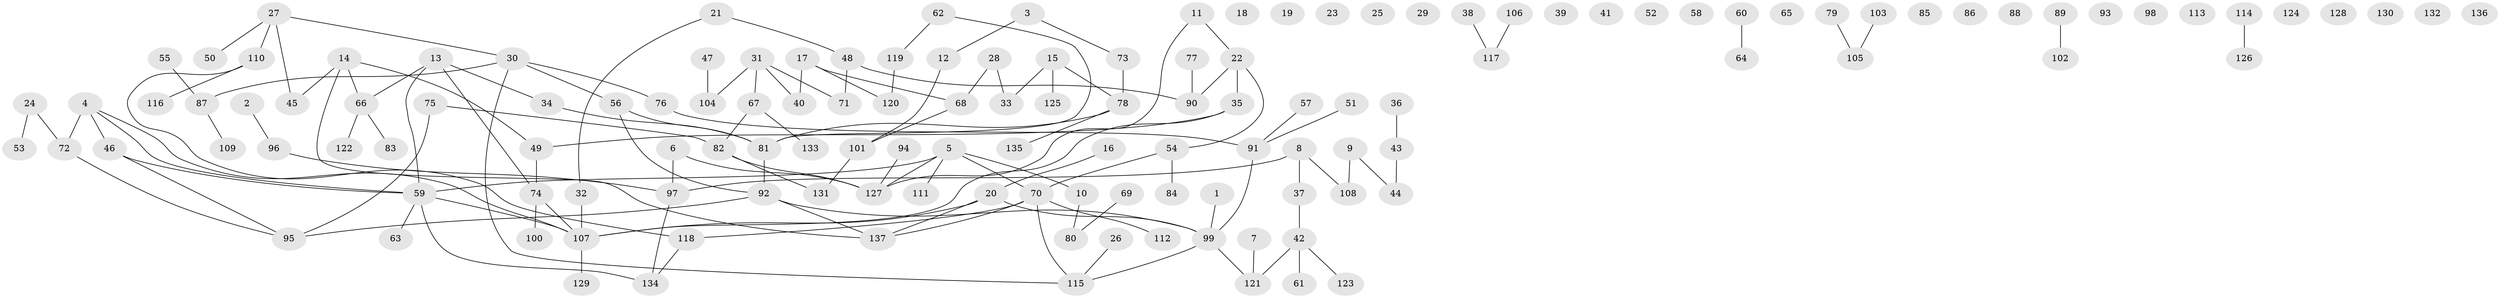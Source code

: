 // coarse degree distribution, {1: 0.29411764705882354, 7: 0.17647058823529413, 2: 0.35294117647058826, 9: 0.058823529411764705, 4: 0.058823529411764705, 3: 0.058823529411764705}
// Generated by graph-tools (version 1.1) at 2025/35/03/04/25 23:35:58]
// undirected, 137 vertices, 139 edges
graph export_dot {
  node [color=gray90,style=filled];
  1;
  2;
  3;
  4;
  5;
  6;
  7;
  8;
  9;
  10;
  11;
  12;
  13;
  14;
  15;
  16;
  17;
  18;
  19;
  20;
  21;
  22;
  23;
  24;
  25;
  26;
  27;
  28;
  29;
  30;
  31;
  32;
  33;
  34;
  35;
  36;
  37;
  38;
  39;
  40;
  41;
  42;
  43;
  44;
  45;
  46;
  47;
  48;
  49;
  50;
  51;
  52;
  53;
  54;
  55;
  56;
  57;
  58;
  59;
  60;
  61;
  62;
  63;
  64;
  65;
  66;
  67;
  68;
  69;
  70;
  71;
  72;
  73;
  74;
  75;
  76;
  77;
  78;
  79;
  80;
  81;
  82;
  83;
  84;
  85;
  86;
  87;
  88;
  89;
  90;
  91;
  92;
  93;
  94;
  95;
  96;
  97;
  98;
  99;
  100;
  101;
  102;
  103;
  104;
  105;
  106;
  107;
  108;
  109;
  110;
  111;
  112;
  113;
  114;
  115;
  116;
  117;
  118;
  119;
  120;
  121;
  122;
  123;
  124;
  125;
  126;
  127;
  128;
  129;
  130;
  131;
  132;
  133;
  134;
  135;
  136;
  137;
  1 -- 99;
  2 -- 96;
  3 -- 12;
  3 -- 73;
  4 -- 46;
  4 -- 59;
  4 -- 72;
  4 -- 107;
  5 -- 10;
  5 -- 59;
  5 -- 70;
  5 -- 111;
  5 -- 127;
  6 -- 97;
  6 -- 127;
  7 -- 121;
  8 -- 37;
  8 -- 97;
  8 -- 108;
  9 -- 44;
  9 -- 108;
  10 -- 80;
  11 -- 22;
  11 -- 127;
  12 -- 101;
  13 -- 34;
  13 -- 59;
  13 -- 66;
  13 -- 74;
  14 -- 45;
  14 -- 49;
  14 -- 66;
  14 -- 137;
  15 -- 33;
  15 -- 78;
  15 -- 125;
  16 -- 20;
  17 -- 40;
  17 -- 68;
  17 -- 120;
  20 -- 99;
  20 -- 107;
  20 -- 137;
  21 -- 32;
  21 -- 48;
  22 -- 35;
  22 -- 54;
  22 -- 90;
  24 -- 53;
  24 -- 72;
  26 -- 115;
  27 -- 30;
  27 -- 45;
  27 -- 50;
  27 -- 110;
  28 -- 33;
  28 -- 68;
  30 -- 56;
  30 -- 76;
  30 -- 87;
  30 -- 115;
  31 -- 40;
  31 -- 67;
  31 -- 71;
  31 -- 104;
  32 -- 107;
  34 -- 81;
  35 -- 49;
  35 -- 107;
  36 -- 43;
  37 -- 42;
  38 -- 117;
  42 -- 61;
  42 -- 121;
  42 -- 123;
  43 -- 44;
  46 -- 59;
  46 -- 95;
  47 -- 104;
  48 -- 71;
  48 -- 90;
  49 -- 74;
  51 -- 91;
  54 -- 70;
  54 -- 84;
  55 -- 87;
  56 -- 81;
  56 -- 92;
  57 -- 91;
  59 -- 63;
  59 -- 107;
  59 -- 134;
  60 -- 64;
  62 -- 81;
  62 -- 119;
  66 -- 83;
  66 -- 122;
  67 -- 82;
  67 -- 133;
  68 -- 101;
  69 -- 80;
  70 -- 112;
  70 -- 115;
  70 -- 118;
  70 -- 137;
  72 -- 95;
  73 -- 78;
  74 -- 100;
  74 -- 107;
  75 -- 82;
  75 -- 95;
  76 -- 91;
  77 -- 90;
  78 -- 81;
  78 -- 135;
  79 -- 105;
  81 -- 92;
  82 -- 127;
  82 -- 131;
  87 -- 109;
  89 -- 102;
  91 -- 99;
  92 -- 95;
  92 -- 99;
  92 -- 137;
  94 -- 127;
  96 -- 97;
  97 -- 134;
  99 -- 115;
  99 -- 121;
  101 -- 131;
  103 -- 105;
  106 -- 117;
  107 -- 129;
  110 -- 116;
  110 -- 118;
  114 -- 126;
  118 -- 134;
  119 -- 120;
}
